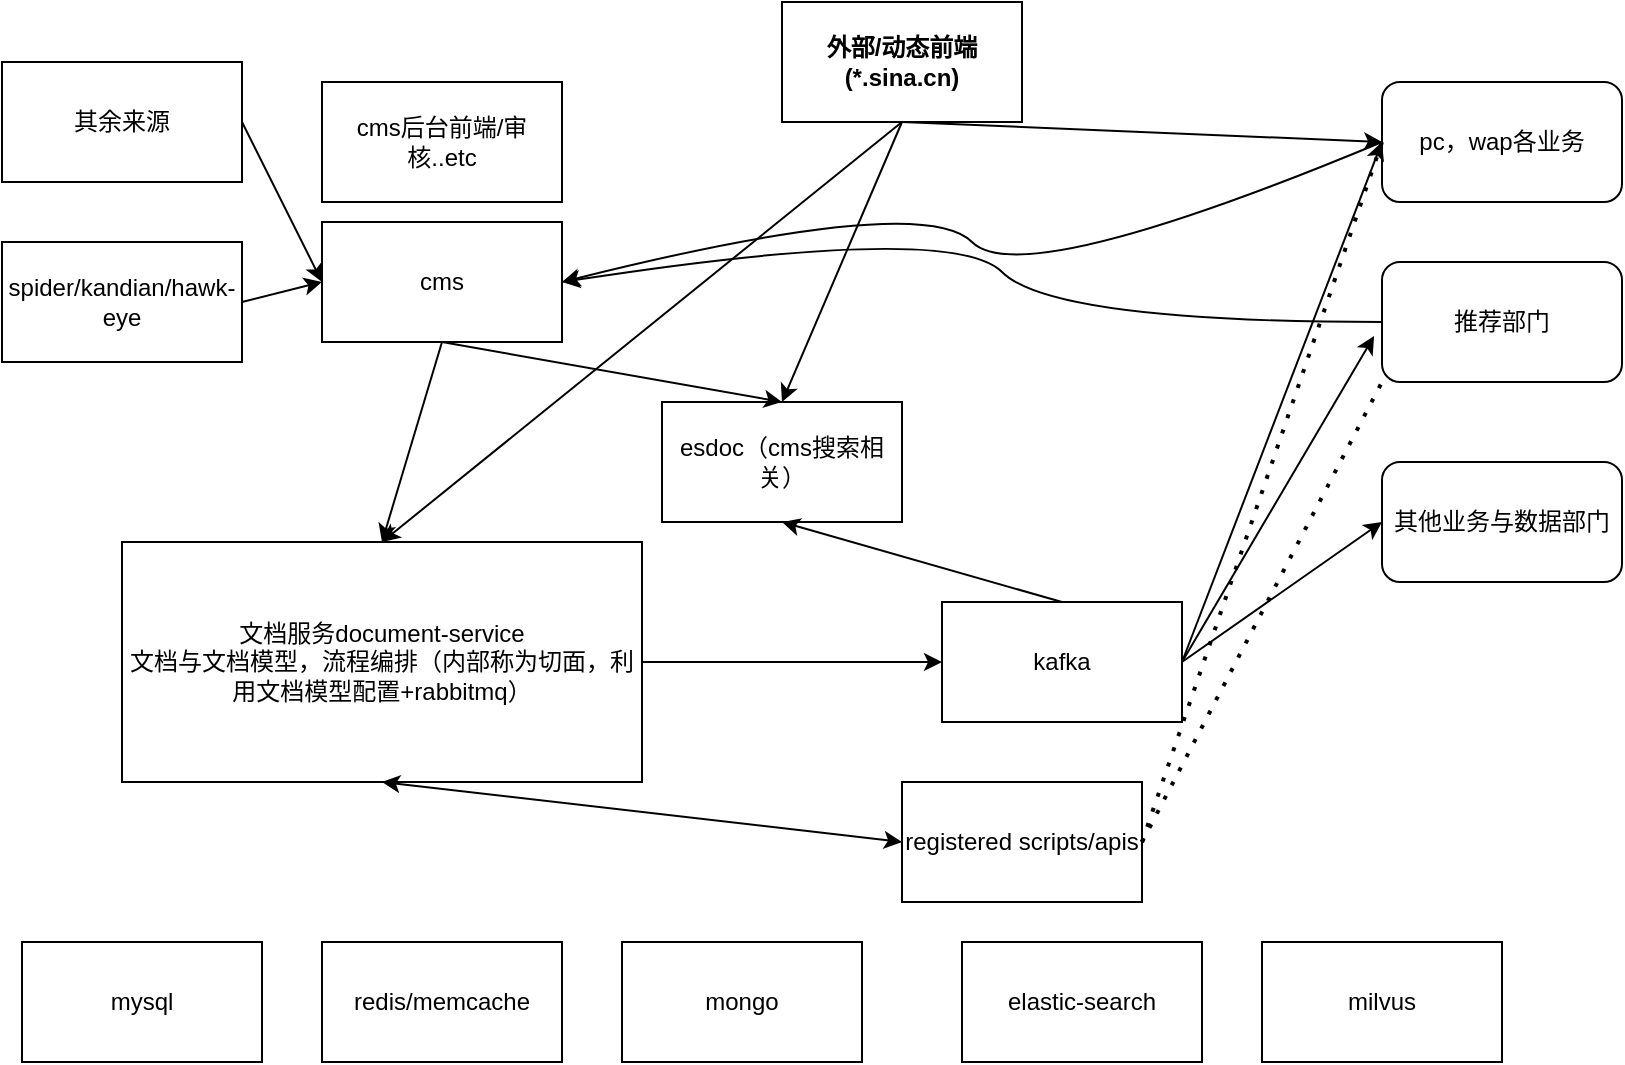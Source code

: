 <mxfile version="20.5.3" type="github">
  <diagram id="R2lEEEUBdFMjLlhIrx00" name="Page-1">
    <mxGraphModel dx="946" dy="504" grid="1" gridSize="10" guides="1" tooltips="1" connect="1" arrows="1" fold="1" page="1" pageScale="1" pageWidth="850" pageHeight="1100" math="0" shadow="0" extFonts="Permanent Marker^https://fonts.googleapis.com/css?family=Permanent+Marker">
      <root>
        <mxCell id="0" />
        <mxCell id="1" parent="0" />
        <mxCell id="uw1oQP8bwmENWxyOQQU2-1" value="外部/动态前端(*.sina.cn)" style="whiteSpace=wrap;html=1;startSize=30;fontStyle=1;" vertex="1" parent="1">
          <mxGeometry x="410" y="70" width="120" height="60" as="geometry" />
        </mxCell>
        <mxCell id="uw1oQP8bwmENWxyOQQU2-3" value="cms" style="rounded=0;whiteSpace=wrap;html=1;" vertex="1" parent="1">
          <mxGeometry x="180" y="180" width="120" height="60" as="geometry" />
        </mxCell>
        <mxCell id="uw1oQP8bwmENWxyOQQU2-4" value="registered scripts/apis" style="rounded=0;whiteSpace=wrap;html=1;" vertex="1" parent="1">
          <mxGeometry x="470" y="460" width="120" height="60" as="geometry" />
        </mxCell>
        <mxCell id="uw1oQP8bwmENWxyOQQU2-7" value="文档服务document-service&lt;br&gt;文档与文档模型，流程编排（内部称为切面，利用文档模型配置+rabbitmq）" style="rounded=0;whiteSpace=wrap;html=1;" vertex="1" parent="1">
          <mxGeometry x="80" y="340" width="260" height="120" as="geometry" />
        </mxCell>
        <mxCell id="uw1oQP8bwmENWxyOQQU2-9" value="mongo" style="rounded=0;whiteSpace=wrap;html=1;" vertex="1" parent="1">
          <mxGeometry x="330" y="540" width="120" height="60" as="geometry" />
        </mxCell>
        <mxCell id="uw1oQP8bwmENWxyOQQU2-10" value="redis/memcache" style="rounded=0;whiteSpace=wrap;html=1;" vertex="1" parent="1">
          <mxGeometry x="180" y="540" width="120" height="60" as="geometry" />
        </mxCell>
        <mxCell id="uw1oQP8bwmENWxyOQQU2-11" value="elastic-search" style="rounded=0;whiteSpace=wrap;html=1;" vertex="1" parent="1">
          <mxGeometry x="500" y="540" width="120" height="60" as="geometry" />
        </mxCell>
        <mxCell id="uw1oQP8bwmENWxyOQQU2-13" value="esdoc（cms搜索相关）" style="rounded=0;whiteSpace=wrap;html=1;" vertex="1" parent="1">
          <mxGeometry x="350" y="270" width="120" height="60" as="geometry" />
        </mxCell>
        <mxCell id="uw1oQP8bwmENWxyOQQU2-15" value="spider/kandian/hawk-eye" style="rounded=0;whiteSpace=wrap;html=1;" vertex="1" parent="1">
          <mxGeometry x="20" y="190" width="120" height="60" as="geometry" />
        </mxCell>
        <mxCell id="uw1oQP8bwmENWxyOQQU2-17" value="" style="endArrow=classic;html=1;rounded=0;exitX=1;exitY=0.5;exitDx=0;exitDy=0;entryX=0;entryY=0.5;entryDx=0;entryDy=0;" edge="1" parent="1" source="uw1oQP8bwmENWxyOQQU2-15" target="uw1oQP8bwmENWxyOQQU2-3">
          <mxGeometry width="50" height="50" relative="1" as="geometry">
            <mxPoint x="210" y="270" as="sourcePoint" />
            <mxPoint x="450" y="220" as="targetPoint" />
          </mxGeometry>
        </mxCell>
        <mxCell id="uw1oQP8bwmENWxyOQQU2-18" value="mysql" style="rounded=0;whiteSpace=wrap;html=1;" vertex="1" parent="1">
          <mxGeometry x="30" y="540" width="120" height="60" as="geometry" />
        </mxCell>
        <mxCell id="uw1oQP8bwmENWxyOQQU2-21" value="其余来源" style="rounded=0;whiteSpace=wrap;html=1;" vertex="1" parent="1">
          <mxGeometry x="20" y="100" width="120" height="60" as="geometry" />
        </mxCell>
        <mxCell id="uw1oQP8bwmENWxyOQQU2-23" value="" style="endArrow=classic;html=1;rounded=0;exitX=0.5;exitY=1;exitDx=0;exitDy=0;entryX=0.5;entryY=0;entryDx=0;entryDy=0;" edge="1" parent="1" source="uw1oQP8bwmENWxyOQQU2-3" target="uw1oQP8bwmENWxyOQQU2-7">
          <mxGeometry width="50" height="50" relative="1" as="geometry">
            <mxPoint x="400" y="320" as="sourcePoint" />
            <mxPoint x="450" y="270" as="targetPoint" />
          </mxGeometry>
        </mxCell>
        <mxCell id="uw1oQP8bwmENWxyOQQU2-24" value="kafka" style="rounded=0;whiteSpace=wrap;html=1;" vertex="1" parent="1">
          <mxGeometry x="490" y="370" width="120" height="60" as="geometry" />
        </mxCell>
        <mxCell id="uw1oQP8bwmENWxyOQQU2-26" value="pc，wap各业务" style="rounded=1;whiteSpace=wrap;html=1;" vertex="1" parent="1">
          <mxGeometry x="710" y="110" width="120" height="60" as="geometry" />
        </mxCell>
        <mxCell id="uw1oQP8bwmENWxyOQQU2-28" value="推荐部门" style="rounded=1;whiteSpace=wrap;html=1;" vertex="1" parent="1">
          <mxGeometry x="710" y="200" width="120" height="60" as="geometry" />
        </mxCell>
        <mxCell id="uw1oQP8bwmENWxyOQQU2-29" value="其他业务与数据部门" style="rounded=1;whiteSpace=wrap;html=1;" vertex="1" parent="1">
          <mxGeometry x="710" y="300" width="120" height="60" as="geometry" />
        </mxCell>
        <mxCell id="uw1oQP8bwmENWxyOQQU2-30" value="" style="endArrow=classic;html=1;rounded=0;exitX=1;exitY=0.5;exitDx=0;exitDy=0;entryX=0;entryY=0.5;entryDx=0;entryDy=0;" edge="1" parent="1" source="uw1oQP8bwmENWxyOQQU2-7" target="uw1oQP8bwmENWxyOQQU2-24">
          <mxGeometry width="50" height="50" relative="1" as="geometry">
            <mxPoint x="400" y="300" as="sourcePoint" />
            <mxPoint x="450" y="250" as="targetPoint" />
          </mxGeometry>
        </mxCell>
        <mxCell id="uw1oQP8bwmENWxyOQQU2-31" value="" style="endArrow=classic;html=1;rounded=0;entryX=0;entryY=0.5;entryDx=0;entryDy=0;exitX=1;exitY=0.5;exitDx=0;exitDy=0;" edge="1" parent="1" source="uw1oQP8bwmENWxyOQQU2-24" target="uw1oQP8bwmENWxyOQQU2-26">
          <mxGeometry width="50" height="50" relative="1" as="geometry">
            <mxPoint x="400" y="300" as="sourcePoint" />
            <mxPoint x="450" y="250" as="targetPoint" />
          </mxGeometry>
        </mxCell>
        <mxCell id="uw1oQP8bwmENWxyOQQU2-32" value="" style="endArrow=classic;html=1;rounded=0;entryX=-0.033;entryY=0.617;entryDx=0;entryDy=0;entryPerimeter=0;exitX=1;exitY=0.5;exitDx=0;exitDy=0;" edge="1" parent="1" source="uw1oQP8bwmENWxyOQQU2-24" target="uw1oQP8bwmENWxyOQQU2-28">
          <mxGeometry width="50" height="50" relative="1" as="geometry">
            <mxPoint x="400" y="300" as="sourcePoint" />
            <mxPoint x="450" y="250" as="targetPoint" />
          </mxGeometry>
        </mxCell>
        <mxCell id="uw1oQP8bwmENWxyOQQU2-33" value="" style="endArrow=classic;html=1;rounded=0;entryX=0;entryY=0.5;entryDx=0;entryDy=0;exitX=1;exitY=0.5;exitDx=0;exitDy=0;" edge="1" parent="1" source="uw1oQP8bwmENWxyOQQU2-24" target="uw1oQP8bwmENWxyOQQU2-29">
          <mxGeometry width="50" height="50" relative="1" as="geometry">
            <mxPoint x="400" y="300" as="sourcePoint" />
            <mxPoint x="450" y="250" as="targetPoint" />
          </mxGeometry>
        </mxCell>
        <mxCell id="uw1oQP8bwmENWxyOQQU2-34" value="" style="endArrow=classic;html=1;rounded=0;entryX=0;entryY=0.5;entryDx=0;entryDy=0;exitX=1;exitY=0.5;exitDx=0;exitDy=0;" edge="1" parent="1" source="uw1oQP8bwmENWxyOQQU2-21" target="uw1oQP8bwmENWxyOQQU2-3">
          <mxGeometry width="50" height="50" relative="1" as="geometry">
            <mxPoint x="400" y="310" as="sourcePoint" />
            <mxPoint x="450" y="260" as="targetPoint" />
          </mxGeometry>
        </mxCell>
        <mxCell id="uw1oQP8bwmENWxyOQQU2-40" value="" style="endArrow=classic;startArrow=classic;html=1;rounded=0;entryX=0;entryY=0.5;entryDx=0;entryDy=0;exitX=0.5;exitY=1;exitDx=0;exitDy=0;" edge="1" parent="1" source="uw1oQP8bwmENWxyOQQU2-7" target="uw1oQP8bwmENWxyOQQU2-4">
          <mxGeometry width="50" height="50" relative="1" as="geometry">
            <mxPoint x="400" y="340" as="sourcePoint" />
            <mxPoint x="450" y="290" as="targetPoint" />
          </mxGeometry>
        </mxCell>
        <mxCell id="uw1oQP8bwmENWxyOQQU2-41" value="" style="endArrow=classic;html=1;rounded=0;exitX=0.5;exitY=0;exitDx=0;exitDy=0;entryX=0.5;entryY=1;entryDx=0;entryDy=0;" edge="1" parent="1" source="uw1oQP8bwmENWxyOQQU2-24" target="uw1oQP8bwmENWxyOQQU2-13">
          <mxGeometry width="50" height="50" relative="1" as="geometry">
            <mxPoint x="520" y="380" as="sourcePoint" />
            <mxPoint x="520" y="330" as="targetPoint" />
          </mxGeometry>
        </mxCell>
        <mxCell id="uw1oQP8bwmENWxyOQQU2-43" value="" style="curved=1;endArrow=classic;html=1;rounded=0;entryX=1;entryY=0.5;entryDx=0;entryDy=0;" edge="1" parent="1" target="uw1oQP8bwmENWxyOQQU2-3">
          <mxGeometry width="50" height="50" relative="1" as="geometry">
            <mxPoint x="710" y="140" as="sourcePoint" />
            <mxPoint x="530" y="165" as="targetPoint" />
            <Array as="points">
              <mxPoint x="530" y="215" />
              <mxPoint x="480" y="165" />
            </Array>
          </mxGeometry>
        </mxCell>
        <mxCell id="uw1oQP8bwmENWxyOQQU2-44" value="" style="curved=1;endArrow=classic;html=1;rounded=0;entryX=1;entryY=0.5;entryDx=0;entryDy=0;exitX=0;exitY=0.5;exitDx=0;exitDy=0;" edge="1" parent="1" source="uw1oQP8bwmENWxyOQQU2-28" target="uw1oQP8bwmENWxyOQQU2-3">
          <mxGeometry width="50" height="50" relative="1" as="geometry">
            <mxPoint x="495" y="230" as="sourcePoint" />
            <mxPoint x="545" y="180" as="targetPoint" />
            <Array as="points">
              <mxPoint x="545" y="230" />
              <mxPoint x="495" y="180" />
            </Array>
          </mxGeometry>
        </mxCell>
        <mxCell id="uw1oQP8bwmENWxyOQQU2-50" value="" style="endArrow=classic;html=1;rounded=0;exitX=0.5;exitY=1;exitDx=0;exitDy=0;entryX=0.5;entryY=0;entryDx=0;entryDy=0;" edge="1" parent="1" source="uw1oQP8bwmENWxyOQQU2-1" target="uw1oQP8bwmENWxyOQQU2-7">
          <mxGeometry width="50" height="50" relative="1" as="geometry">
            <mxPoint x="400" y="330" as="sourcePoint" />
            <mxPoint x="450" y="280" as="targetPoint" />
          </mxGeometry>
        </mxCell>
        <mxCell id="uw1oQP8bwmENWxyOQQU2-51" value="" style="endArrow=classic;html=1;rounded=0;entryX=0.5;entryY=0;entryDx=0;entryDy=0;exitX=0.5;exitY=1;exitDx=0;exitDy=0;" edge="1" parent="1" source="uw1oQP8bwmENWxyOQQU2-1" target="uw1oQP8bwmENWxyOQQU2-13">
          <mxGeometry width="50" height="50" relative="1" as="geometry">
            <mxPoint x="400" y="330" as="sourcePoint" />
            <mxPoint x="450" y="280" as="targetPoint" />
          </mxGeometry>
        </mxCell>
        <mxCell id="uw1oQP8bwmENWxyOQQU2-52" value="" style="endArrow=classic;html=1;rounded=0;exitX=0.5;exitY=1;exitDx=0;exitDy=0;entryX=0;entryY=0.5;entryDx=0;entryDy=0;" edge="1" parent="1" source="uw1oQP8bwmENWxyOQQU2-1" target="uw1oQP8bwmENWxyOQQU2-26">
          <mxGeometry width="50" height="50" relative="1" as="geometry">
            <mxPoint x="400" y="330" as="sourcePoint" />
            <mxPoint x="450" y="280" as="targetPoint" />
          </mxGeometry>
        </mxCell>
        <mxCell id="uw1oQP8bwmENWxyOQQU2-54" value="" style="endArrow=none;dashed=1;html=1;dashPattern=1 3;strokeWidth=2;rounded=0;" edge="1" parent="1">
          <mxGeometry width="50" height="50" relative="1" as="geometry">
            <mxPoint x="590" y="490" as="sourcePoint" />
            <mxPoint x="710" y="140" as="targetPoint" />
          </mxGeometry>
        </mxCell>
        <mxCell id="uw1oQP8bwmENWxyOQQU2-55" value="" style="endArrow=none;dashed=1;html=1;dashPattern=1 3;strokeWidth=2;rounded=0;entryX=0;entryY=1;entryDx=0;entryDy=0;" edge="1" parent="1" target="uw1oQP8bwmENWxyOQQU2-28">
          <mxGeometry width="50" height="50" relative="1" as="geometry">
            <mxPoint x="590" y="490" as="sourcePoint" />
            <mxPoint x="640" y="440" as="targetPoint" />
          </mxGeometry>
        </mxCell>
        <mxCell id="uw1oQP8bwmENWxyOQQU2-56" value="" style="endArrow=classic;html=1;rounded=0;entryX=0.5;entryY=0;entryDx=0;entryDy=0;" edge="1" parent="1" target="uw1oQP8bwmENWxyOQQU2-13">
          <mxGeometry width="50" height="50" relative="1" as="geometry">
            <mxPoint x="240" y="240" as="sourcePoint" />
            <mxPoint x="520" y="270" as="targetPoint" />
          </mxGeometry>
        </mxCell>
        <mxCell id="uw1oQP8bwmENWxyOQQU2-57" value="milvus" style="rounded=0;whiteSpace=wrap;html=1;" vertex="1" parent="1">
          <mxGeometry x="650" y="540" width="120" height="60" as="geometry" />
        </mxCell>
        <mxCell id="uw1oQP8bwmENWxyOQQU2-58" value="cms后台前端/审核..etc" style="rounded=0;whiteSpace=wrap;html=1;" vertex="1" parent="1">
          <mxGeometry x="180" y="110" width="120" height="60" as="geometry" />
        </mxCell>
      </root>
    </mxGraphModel>
  </diagram>
</mxfile>
